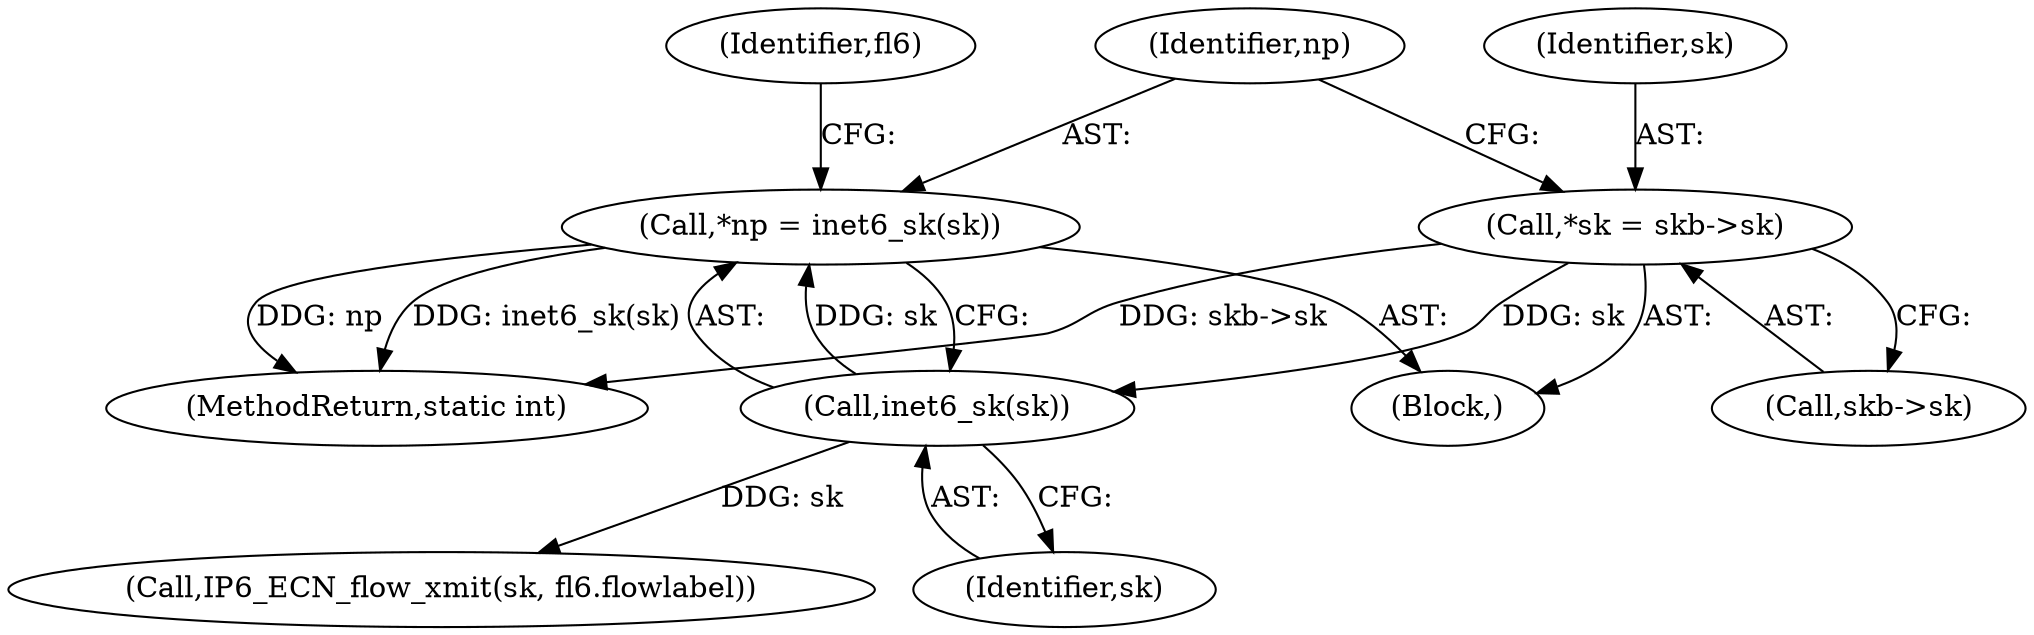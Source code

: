 digraph "0_linux_95ee62083cb6453e056562d91f597552021e6ae7_0@pointer" {
"1000112" [label="(Call,*np = inet6_sk(sk))"];
"1000114" [label="(Call,inet6_sk(sk))"];
"1000106" [label="(Call,*sk = skb->sk)"];
"1000104" [label="(Block,)"];
"1000263" [label="(MethodReturn,static int)"];
"1000107" [label="(Identifier,sk)"];
"1000159" [label="(Call,IP6_ECN_flow_xmit(sk, fl6.flowlabel))"];
"1000119" [label="(Identifier,fl6)"];
"1000108" [label="(Call,skb->sk)"];
"1000113" [label="(Identifier,np)"];
"1000106" [label="(Call,*sk = skb->sk)"];
"1000115" [label="(Identifier,sk)"];
"1000112" [label="(Call,*np = inet6_sk(sk))"];
"1000114" [label="(Call,inet6_sk(sk))"];
"1000112" -> "1000104"  [label="AST: "];
"1000112" -> "1000114"  [label="CFG: "];
"1000113" -> "1000112"  [label="AST: "];
"1000114" -> "1000112"  [label="AST: "];
"1000119" -> "1000112"  [label="CFG: "];
"1000112" -> "1000263"  [label="DDG: inet6_sk(sk)"];
"1000112" -> "1000263"  [label="DDG: np"];
"1000114" -> "1000112"  [label="DDG: sk"];
"1000114" -> "1000115"  [label="CFG: "];
"1000115" -> "1000114"  [label="AST: "];
"1000106" -> "1000114"  [label="DDG: sk"];
"1000114" -> "1000159"  [label="DDG: sk"];
"1000106" -> "1000104"  [label="AST: "];
"1000106" -> "1000108"  [label="CFG: "];
"1000107" -> "1000106"  [label="AST: "];
"1000108" -> "1000106"  [label="AST: "];
"1000113" -> "1000106"  [label="CFG: "];
"1000106" -> "1000263"  [label="DDG: skb->sk"];
}

